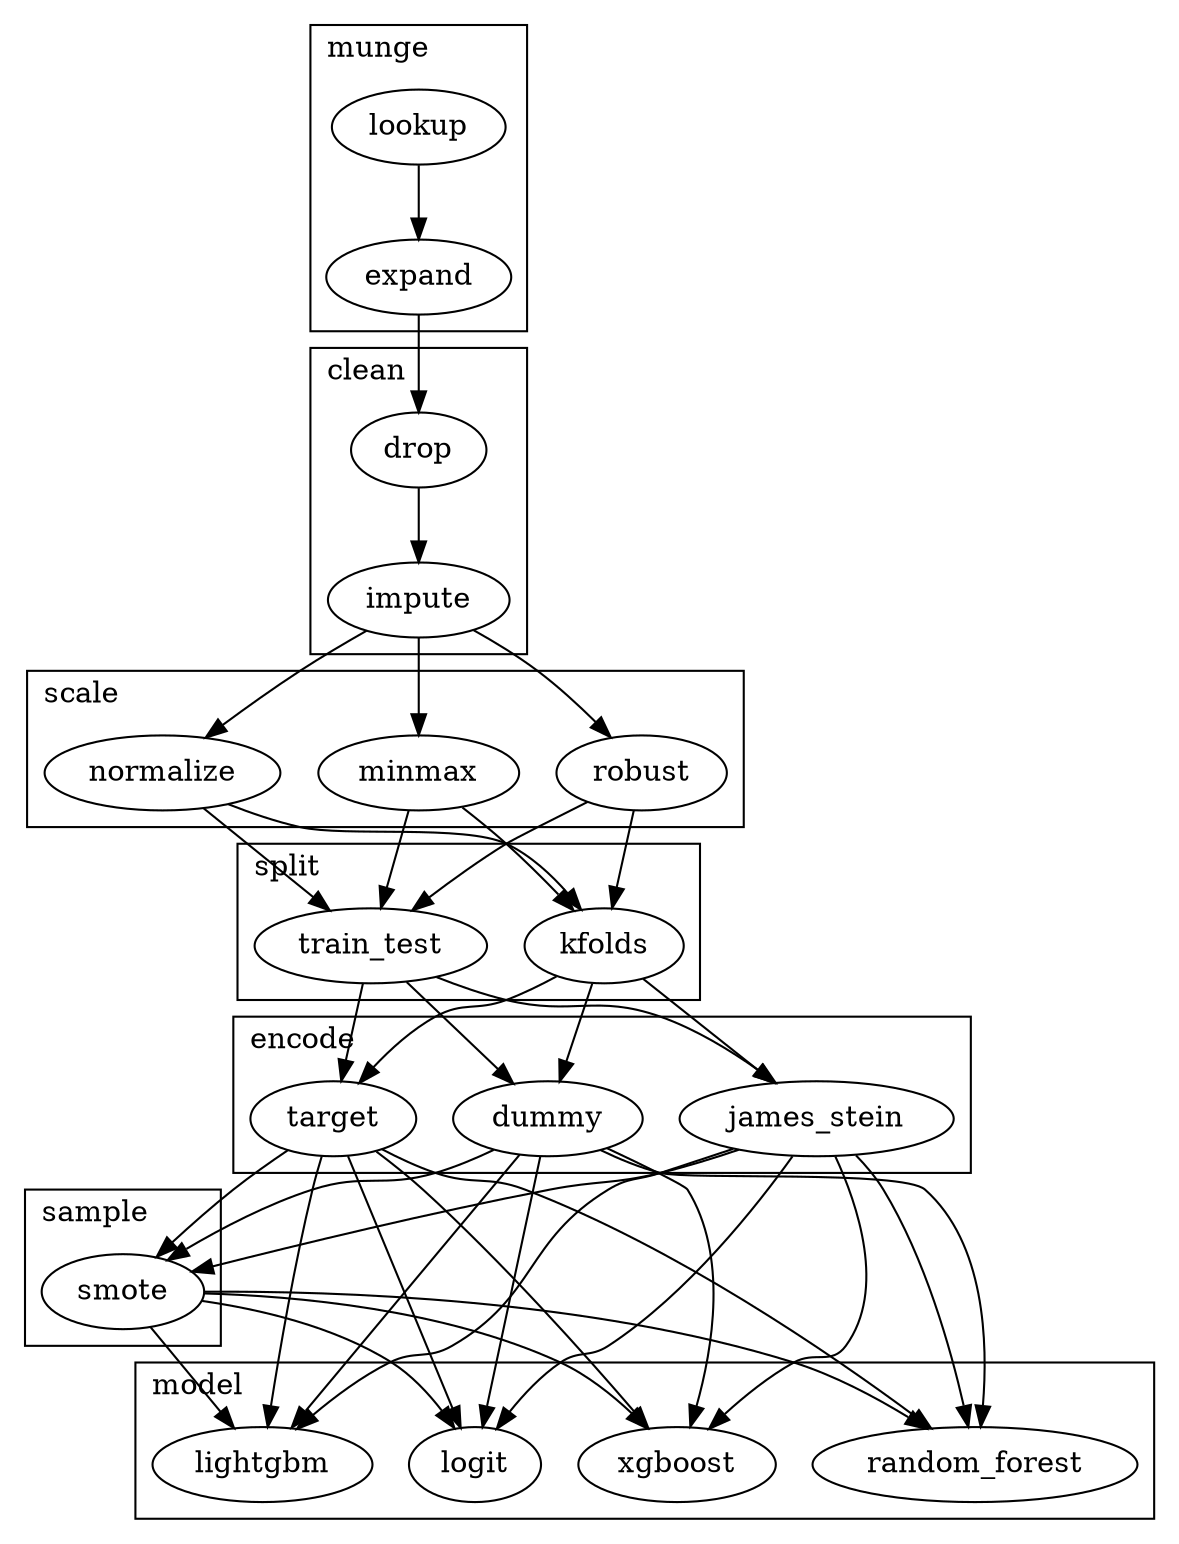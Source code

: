 digraph workflow {
    // size="7,8";
    // node [fontsize=24, shape = plaintext];
    // wrangler -> analyst -> critic -> artist

    // node [fontsize=20, shape = plaintext];
    // { rank=same; wrangler munge }
    // { rank=same; analyst scale }
    // { rank=same; critic shap }
    // { rank=same; artist descriptive }

    // munge -> clean
    // clean -> scale
    // scale -> split -> encode -> sample -> model
    // model -> shap
    // shap -> sklearn
    // sklearn -> descriptive
    // descriptive -> analytical -> critical


    subgraph cluster_munge { label=munge rank=same lookup labeljust=l }
    subgraph cluster_munge { label=munge rank=same expand labeljust=l }
    subgraph cluster_clean { label=clean rank=min drop impute labeljust=l }
    subgraph cluster_scale { label=scale rank=same minmax normalize robust labeljust=l }
    subgraph cluster_split { label=split rank=same kfolds train_test labeljust=l }
    subgraph cluster_encode { label=encode rank=same target dummy james_stein labeljust=l }
    subgraph cluster_sample { label=sample rank=same smote labeljust=l }
    subgraph cluster_model { label=model rank=same xgboost logit random_forest lightgbm labeljust=l }

    node [fontsize=16, shape = oval];

    lookup -> expand 
    expand -> drop
    drop -> impute
    impute -> minmax
    impute -> normalize
    impute -> robust
    minmax -> kfolds
    minmax -> train_test
    normalize -> kfolds
    normalize -> train_test
    robust -> kfolds
    robust -> train_test
    kfolds -> target
    kfolds -> dummy
    kfolds -> james_stein
    train_test -> target
    train_test -> dummy
    train_test -> james_stein
    target -> smote
    dummy -> smote
    james_stein -> smote
    james_stein -> xgboost
    james_stein -> logit
    james_stein -> random_forest
    james_stein -> lightgbm 
    dummy -> xgboost
    dummy -> logit
    dummy -> random_forest
    dummy -> lightgbm 
    target -> xgboost
    target -> logit
    target -> random_forest
    target -> lightgbm 
    smote -> xgboost
    smote -> logit
    smote -> random_forest
    smote -> lightgbm 

 

}